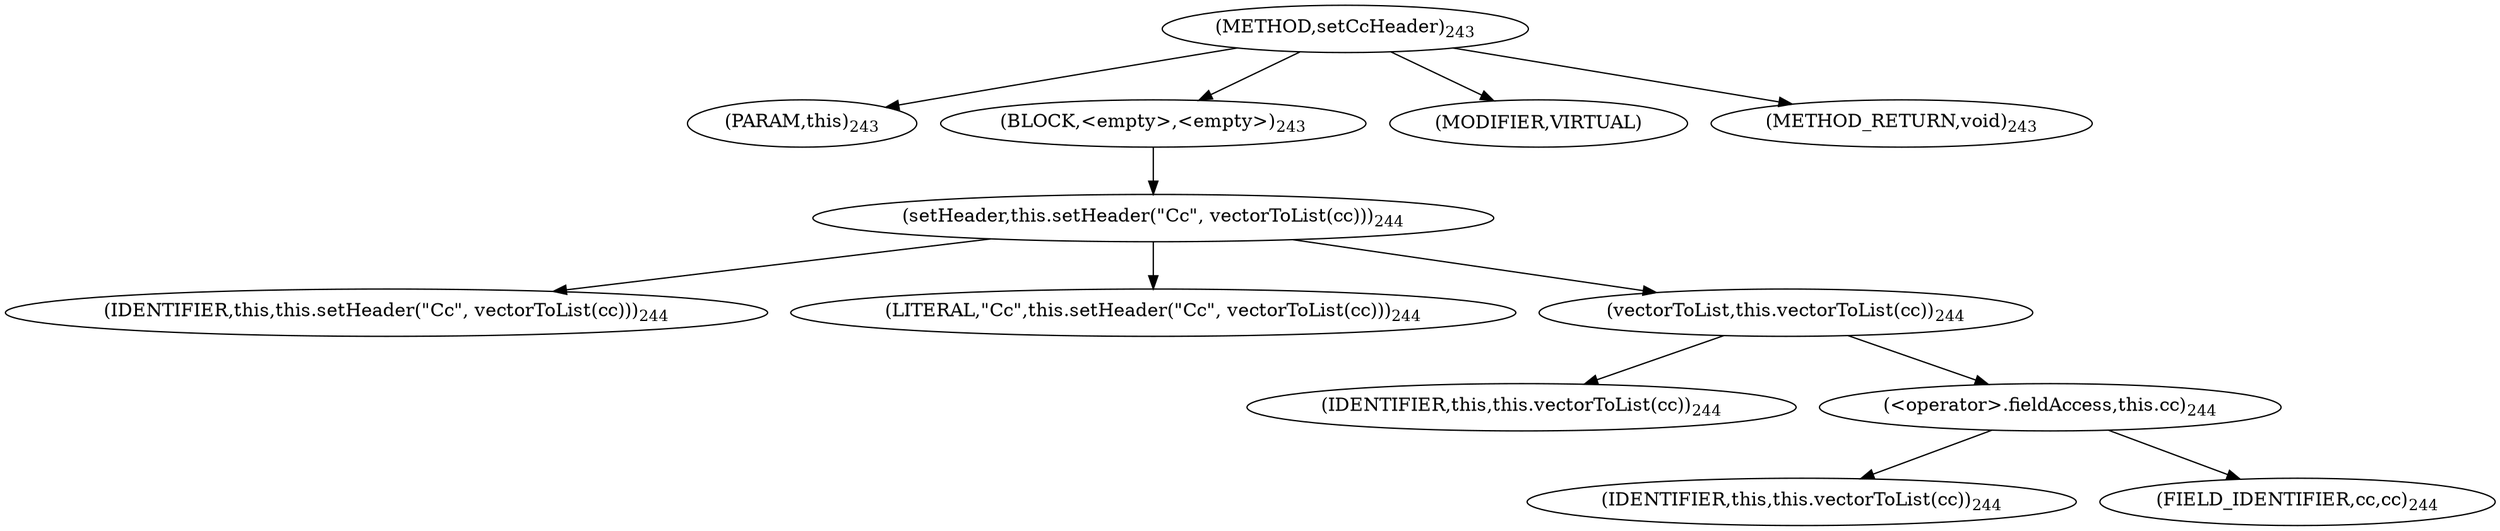 digraph "setCcHeader" {  
"319" [label = <(METHOD,setCcHeader)<SUB>243</SUB>> ]
"33" [label = <(PARAM,this)<SUB>243</SUB>> ]
"320" [label = <(BLOCK,&lt;empty&gt;,&lt;empty&gt;)<SUB>243</SUB>> ]
"321" [label = <(setHeader,this.setHeader(&quot;Cc&quot;, vectorToList(cc)))<SUB>244</SUB>> ]
"34" [label = <(IDENTIFIER,this,this.setHeader(&quot;Cc&quot;, vectorToList(cc)))<SUB>244</SUB>> ]
"322" [label = <(LITERAL,&quot;Cc&quot;,this.setHeader(&quot;Cc&quot;, vectorToList(cc)))<SUB>244</SUB>> ]
"323" [label = <(vectorToList,this.vectorToList(cc))<SUB>244</SUB>> ]
"32" [label = <(IDENTIFIER,this,this.vectorToList(cc))<SUB>244</SUB>> ]
"324" [label = <(&lt;operator&gt;.fieldAccess,this.cc)<SUB>244</SUB>> ]
"325" [label = <(IDENTIFIER,this,this.vectorToList(cc))<SUB>244</SUB>> ]
"326" [label = <(FIELD_IDENTIFIER,cc,cc)<SUB>244</SUB>> ]
"327" [label = <(MODIFIER,VIRTUAL)> ]
"328" [label = <(METHOD_RETURN,void)<SUB>243</SUB>> ]
  "319" -> "33" 
  "319" -> "320" 
  "319" -> "327" 
  "319" -> "328" 
  "320" -> "321" 
  "321" -> "34" 
  "321" -> "322" 
  "321" -> "323" 
  "323" -> "32" 
  "323" -> "324" 
  "324" -> "325" 
  "324" -> "326" 
}
